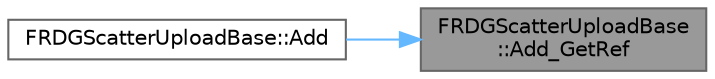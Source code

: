 digraph "FRDGScatterUploadBase::Add_GetRef"
{
 // INTERACTIVE_SVG=YES
 // LATEX_PDF_SIZE
  bgcolor="transparent";
  edge [fontname=Helvetica,fontsize=10,labelfontname=Helvetica,labelfontsize=10];
  node [fontname=Helvetica,fontsize=10,shape=box,height=0.2,width=0.4];
  rankdir="RL";
  Node1 [id="Node000001",label="FRDGScatterUploadBase\l::Add_GetRef",height=0.2,width=0.4,color="gray40", fillcolor="grey60", style="filled", fontcolor="black",tooltip=" "];
  Node1 -> Node2 [id="edge1_Node000001_Node000002",dir="back",color="steelblue1",style="solid",tooltip=" "];
  Node2 [id="Node000002",label="FRDGScatterUploadBase::Add",height=0.2,width=0.4,color="grey40", fillcolor="white", style="filled",URL="$d6/d39/classFRDGScatterUploadBase.html#acedaee83790423c2430509d7eef84ca6",tooltip=" "];
}
